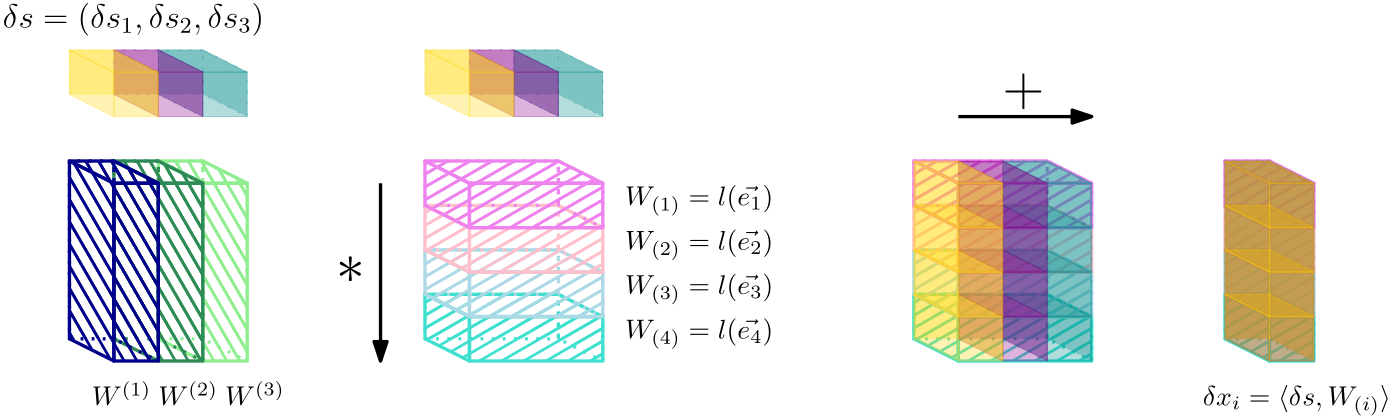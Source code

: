 <?xml version="1.0"?>
<!DOCTYPE ipe SYSTEM "ipe.dtd">
<ipe version="70206" creator="Ipe 7.2.7">
<info created="D:20180419092903" modified="D:20180419092903"/>
<ipestyle name="basic">
<symbol name="arrow/arc(spx)">
<path stroke="sym-stroke" fill="sym-stroke" pen="sym-pen">
0 0 m
-1 0.333 l
-1 -0.333 l
h
</path>
</symbol>
<symbol name="arrow/farc(spx)">
<path stroke="sym-stroke" fill="white" pen="sym-pen">
0 0 m
-1 0.333 l
-1 -0.333 l
h
</path>
</symbol>
<symbol name="arrow/ptarc(spx)">
<path stroke="sym-stroke" fill="sym-stroke" pen="sym-pen">
0 0 m
-1 0.333 l
-0.8 0 l
-1 -0.333 l
h
</path>
</symbol>
<symbol name="arrow/fptarc(spx)">
<path stroke="sym-stroke" fill="white" pen="sym-pen">
0 0 m
-1 0.333 l
-0.8 0 l
-1 -0.333 l
h
</path>
</symbol>
<symbol name="mark/circle(sx)" transformations="translations">
<path fill="sym-stroke">
0.6 0 0 0.6 0 0 e
0.4 0 0 0.4 0 0 e
</path>
</symbol>
<symbol name="mark/disk(sx)" transformations="translations">
<path fill="sym-stroke">
0.6 0 0 0.6 0 0 e
</path>
</symbol>
<symbol name="mark/fdisk(sfx)" transformations="translations">
<group>
<path fill="sym-fill">
0.5 0 0 0.5 0 0 e
</path>
<path fill="sym-stroke" fillrule="eofill">
0.6 0 0 0.6 0 0 e
0.4 0 0 0.4 0 0 e
</path>
</group>
</symbol>
<symbol name="mark/box(sx)" transformations="translations">
<path fill="sym-stroke" fillrule="eofill">
-0.6 -0.6 m
0.6 -0.6 l
0.6 0.6 l
-0.6 0.6 l
h
-0.4 -0.4 m
0.4 -0.4 l
0.4 0.4 l
-0.4 0.4 l
h
</path>
</symbol>
<symbol name="mark/square(sx)" transformations="translations">
<path fill="sym-stroke">
-0.6 -0.6 m
0.6 -0.6 l
0.6 0.6 l
-0.6 0.6 l
h
</path>
</symbol>
<symbol name="mark/fsquare(sfx)" transformations="translations">
<group>
<path fill="sym-fill">
-0.5 -0.5 m
0.5 -0.5 l
0.5 0.5 l
-0.5 0.5 l
h
</path>
<path fill="sym-stroke" fillrule="eofill">
-0.6 -0.6 m
0.6 -0.6 l
0.6 0.6 l
-0.6 0.6 l
h
-0.4 -0.4 m
0.4 -0.4 l
0.4 0.4 l
-0.4 0.4 l
h
</path>
</group>
</symbol>
<symbol name="mark/cross(sx)" transformations="translations">
<group>
<path fill="sym-stroke">
-0.43 -0.57 m
0.57 0.43 l
0.43 0.57 l
-0.57 -0.43 l
h
</path>
<path fill="sym-stroke">
-0.43 0.57 m
0.57 -0.43 l
0.43 -0.57 l
-0.57 0.43 l
h
</path>
</group>
</symbol>
<symbol name="arrow/fnormal(spx)">
<path stroke="sym-stroke" fill="white" pen="sym-pen">
0 0 m
-1 0.333 l
-1 -0.333 l
h
</path>
</symbol>
<symbol name="arrow/pointed(spx)">
<path stroke="sym-stroke" fill="sym-stroke" pen="sym-pen">
0 0 m
-1 0.333 l
-0.8 0 l
-1 -0.333 l
h
</path>
</symbol>
<symbol name="arrow/fpointed(spx)">
<path stroke="sym-stroke" fill="white" pen="sym-pen">
0 0 m
-1 0.333 l
-0.8 0 l
-1 -0.333 l
h
</path>
</symbol>
<symbol name="arrow/linear(spx)">
<path stroke="sym-stroke" pen="sym-pen">
-1 0.333 m
0 0 l
-1 -0.333 l
</path>
</symbol>
<symbol name="arrow/fdouble(spx)">
<path stroke="sym-stroke" fill="white" pen="sym-pen">
0 0 m
-1 0.333 l
-1 -0.333 l
h
-1 0 m
-2 0.333 l
-2 -0.333 l
h
</path>
</symbol>
<symbol name="arrow/double(spx)">
<path stroke="sym-stroke" fill="sym-stroke" pen="sym-pen">
0 0 m
-1 0.333 l
-1 -0.333 l
h
-1 0 m
-2 0.333 l
-2 -0.333 l
h
</path>
</symbol>
<pen name="heavier" value="0.8"/>
<pen name="fat" value="1.2"/>
<pen name="ultrafat" value="2"/>
<symbolsize name="large" value="5"/>
<symbolsize name="small" value="2"/>
<symbolsize name="tiny" value="1.1"/>
<arrowsize name="large" value="10"/>
<arrowsize name="small" value="5"/>
<arrowsize name="tiny" value="3"/>
<color name="red" value="1 0 0"/>
<color name="green" value="0 1 0"/>
<color name="blue" value="0 0 1"/>
<color name="yellow" value="1 1 0"/>
<color name="orange" value="1 0.647 0"/>
<color name="gold" value="1 0.843 0"/>
<color name="purple" value="0.627 0.125 0.941"/>
<color name="gray" value="0.745"/>
<color name="brown" value="0.647 0.165 0.165"/>
<color name="navy" value="0 0 0.502"/>
<color name="pink" value="1 0.753 0.796"/>
<color name="seagreen" value="0.18 0.545 0.341"/>
<color name="turquoise" value="0.251 0.878 0.816"/>
<color name="violet" value="0.933 0.51 0.933"/>
<color name="darkblue" value="0 0 0.545"/>
<color name="darkcyan" value="0 0.545 0.545"/>
<color name="darkgray" value="0.663"/>
<color name="darkgreen" value="0 0.392 0"/>
<color name="darkmagenta" value="0.545 0 0.545"/>
<color name="darkorange" value="1 0.549 0"/>
<color name="darkred" value="0.545 0 0"/>
<color name="lightblue" value="0.678 0.847 0.902"/>
<color name="lightcyan" value="0.878 1 1"/>
<color name="lightgray" value="0.827"/>
<color name="lightgreen" value="0.565 0.933 0.565"/>
<color name="lightyellow" value="1 1 0.878"/>
<dashstyle name="dashed" value="[4] 0"/>
<dashstyle name="dotted" value="[1 3] 0"/>
<dashstyle name="dash dotted" value="[4 2 1 2] 0"/>
<dashstyle name="dash dot dotted" value="[4 2 1 2 1 2] 0"/>
<textsize name="large" value="\large"/>
<textsize name="Large" value="\Large"/>
<textsize name="LARGE" value="\LARGE"/>
<textsize name="huge" value="\huge"/>
<textsize name="Huge" value="\Huge"/>
<textsize name="small" value="\small"/>
<textsize name="footnote" value="\footnotesize"/>
<textsize name="tiny" value="\tiny"/>
<textstyle name="center" begin="\begin{center}" end="\end{center}"/>
<textstyle name="itemize" begin="\begin{itemize}" end="\end{itemize}"/>
<textstyle name="item" begin="\begin{itemize}\item{}" end="\end{itemize}"/>
<gridsize name="4 pts" value="4"/>
<gridsize name="8 pts (~3 mm)" value="8"/>
<gridsize name="16 pts (~6 mm)" value="16"/>
<gridsize name="32 pts (~12 mm)" value="32"/>
<gridsize name="10 pts (~3.5 mm)" value="10"/>
<gridsize name="20 pts (~7 mm)" value="20"/>
<gridsize name="14 pts (~5 mm)" value="14"/>
<gridsize name="28 pts (~10 mm)" value="28"/>
<gridsize name="56 pts (~20 mm)" value="56"/>
<anglesize name="90 deg" value="90"/>
<anglesize name="60 deg" value="60"/>
<anglesize name="45 deg" value="45"/>
<anglesize name="30 deg" value="30"/>
<anglesize name="22.5 deg" value="22.5"/>
<opacity name="10%" value="0.1"/>
<opacity name="30%" value="0.3"/>
<opacity name="50%" value="0.5"/>
<opacity name="75%" value="0.75"/>
<tiling name="falling" angle="-60" step="4" width="1"/>
<tiling name="rising" angle="30" step="4" width="1"/>
</ipestyle>
<page>
<layer name="alpha"/>
<view layers="alpha" active="alpha"/>
<path layer="alpha" matrix="1 0 0 1 -48 -96" stroke="lightgreen" fill="lightgreen" pen="fat" tiling="falling">
176 800 m
160 800 l
144 808 l
160 808 l
h
</path>
<path matrix="1 0 0 1 -64 -88" stroke="lightgreen" fill="lightgreen" dash="dotted" pen="fat" tiling="falling">
160 800 m
160 736 l
176 736 l
176 800 l
h
</path>
<path matrix="1 0 0 1 -48 -96" stroke="lightgreen" fill="lightgreen" pen="fat" tiling="falling">
160 800 m
160 736 l
176 736 l
176 800 l
h
</path>
<path matrix="1 0 0 1 -32 -96" stroke="lightgreen" fill="lightgreen" dash="dotted" pen="fat" tiling="falling">
160 800 m
144 808 l
144 744 l
160 736 l
h
</path>
<path matrix="1 0 0 1 -48 -96" stroke="lightgreen" fill="lightgreen" pen="fat" tiling="falling">
160 800 m
144 808 l
144 744 l
160 736 l
h
</path>
<path matrix="1 0 0 1 -64 -96" stroke="seagreen" fill="seagreen" pen="fat" tiling="falling">
176 800 m
160 800 l
144 808 l
160 808 l
h
</path>
<path matrix="1 0 0 1 -80 -88" stroke="seagreen" fill="seagreen" dash="dotted" pen="fat" tiling="falling">
160 800 m
160 736 l
176 736 l
176 800 l
h
</path>
<path matrix="1 0 0 1 -64 -96" stroke="seagreen" fill="seagreen" pen="fat" tiling="falling">
160 800 m
160 736 l
176 736 l
176 800 l
h
</path>
<path matrix="1 0 0 1 -48 -96" stroke="seagreen" fill="seagreen" dash="dotted" pen="fat" tiling="falling">
160 800 m
144 808 l
144 744 l
160 736 l
h
</path>
<path matrix="1 0 0 1 -64 -96" stroke="seagreen" fill="seagreen" pen="fat" tiling="falling">
160 800 m
144 808 l
144 744 l
160 736 l
h
</path>
<path matrix="1 0 0 1 -80 -96" stroke="darkblue" fill="darkblue" pen="fat" tiling="falling">
176 800 m
160 800 l
144 808 l
160 808 l
h
</path>
<path matrix="1 0 0 1 -96 -88" stroke="darkblue" fill="darkblue" dash="dotted" pen="fat" tiling="falling">
160 800 m
160 736 l
176 736 l
176 800 l
h
</path>
<path matrix="1 0 0 1 -80 -96" stroke="darkblue" fill="darkblue" pen="fat" tiling="falling">
160 800 m
160 736 l
176 736 l
176 800 l
h
</path>
<path matrix="1 0 0 1 -64 -96" stroke="darkblue" fill="darkblue" dash="dotted" pen="fat" tiling="falling">
160 800 m
144 808 l
144 744 l
160 736 l
h
</path>
<path matrix="1 0 0 1 -80 -96" stroke="darkblue" fill="darkblue" pen="fat" tiling="falling">
160 800 m
144 808 l
144 744 l
160 736 l
h
</path>
<path matrix="1 0 0 1 -80 -144" stroke="turquoise" fill="turquoise" pen="fat" tiling="rising">
272 808 m
288 800 l
336 800 l
320 808 l
h
</path>
<path matrix="1 0 0 1 -96 -136" stroke="turquoise" fill="turquoise" dash="dotted" pen="fat" tiling="rising">
288 800 m
288 784 l
336 784 l
336 800 l
h
</path>
<path matrix="1 0 0 1 -32 -144" stroke="turquoise" fill="turquoise" dash="dotted" pen="fat" tiling="rising">
288 800 m
272 808 l
272 792 l
288 784 l
h
</path>
<path matrix="1 0 0 1 -80 -144" stroke="turquoise" fill="turquoise" pen="fat" tiling="rising">
288 800 m
272 808 l
272 792 l
288 784 l
h
</path>
<path matrix="1 0 0 1 -80 -144" stroke="turquoise" fill="turquoise" pen="fat" tiling="rising">
288 800 m
288 784 l
336 784 l
336 800 l
h
</path>
<path matrix="1 0 0 1 -80 -128" stroke="lightblue" fill="lightblue" pen="fat" tiling="rising">
272 808 m
288 800 l
336 800 l
320 808 l
h
</path>
<path matrix="1 0 0 1 -96 -120" stroke="lightblue" fill="lightblue" dash="dotted" pen="fat" tiling="rising">
288 800 m
288 784 l
336 784 l
336 800 l
h
</path>
<path matrix="1 0 0 1 -32 -128" stroke="lightblue" fill="lightblue" dash="dotted" pen="fat" tiling="rising">
288 800 m
272 808 l
272 792 l
288 784 l
h
</path>
<path matrix="1 0 0 1 -80 -128" stroke="lightblue" fill="lightblue" pen="fat" tiling="rising">
288 800 m
272 808 l
272 792 l
288 784 l
h
</path>
<path matrix="1 0 0 1 -80 -128" stroke="lightblue" fill="lightblue" pen="fat" tiling="rising">
288 800 m
288 784 l
336 784 l
336 800 l
h
</path>
<path matrix="1 0 0 1 -80 -112" stroke="pink" fill="pink" pen="fat" tiling="rising">
272 808 m
288 800 l
336 800 l
320 808 l
h
</path>
<path matrix="1 0 0 1 -96 -104" stroke="pink" fill="pink" dash="dotted" pen="fat" tiling="rising">
288 800 m
288 784 l
336 784 l
336 800 l
h
</path>
<path matrix="1 0 0 1 -32 -112" stroke="pink" fill="pink" dash="dotted" pen="fat" tiling="rising">
288 800 m
272 808 l
272 792 l
288 784 l
h
</path>
<path matrix="1 0 0 1 -80 -112" stroke="pink" fill="pink" pen="fat" tiling="rising">
288 800 m
272 808 l
272 792 l
288 784 l
h
</path>
<path matrix="1 0 0 1 -80 -112" stroke="pink" fill="pink" pen="fat" tiling="rising">
288 800 m
288 784 l
336 784 l
336 800 l
h
</path>
<path matrix="1 0 0 1 -80 -96" stroke="violet" fill="violet" pen="fat" tiling="rising">
272 808 m
288 800 l
336 800 l
320 808 l
h
</path>
<path matrix="1 0 0 1 -96 -88" stroke="violet" fill="violet" dash="dotted" pen="fat" tiling="rising">
288 800 m
288 784 l
336 784 l
336 800 l
h
</path>
<path matrix="1 0 0 1 -32 -96" stroke="violet" fill="violet" dash="dotted" pen="fat" tiling="rising">
288 800 m
272 808 l
272 792 l
288 784 l
h
</path>
<path matrix="1 0 0 1 -80 -96" stroke="violet" fill="violet" pen="fat" tiling="rising">
288 800 m
272 808 l
272 792 l
288 784 l
h
</path>
<path matrix="1 0 0 1 -80 -96" stroke="violet" fill="violet" pen="fat" tiling="rising">
288 800 m
288 784 l
336 784 l
336 800 l
h
</path>
<path matrix="1 0 0 1 -272 80" stroke="darkcyan" fill="darkcyan" dash="dotted" opacity="30%">
368 672 m
368 656 l
384 656 l
384 672 l
h
</path>
<path matrix="1 0 0 1 -240 72" stroke="darkcyan" fill="darkcyan" dash="dotted" opacity="30%">
368 672 m
352 680 l
352 664 l
368 656 l
h
</path>
<path matrix="1 0 0 1 -256 72" stroke="darkcyan" fill="darkcyan" opacity="30%">
368 672 m
352 680 l
352 664 l
368 656 l
h
</path>
<path matrix="1 0 0 1 -256 72" stroke="darkcyan" fill="darkcyan" opacity="30%">
368 672 m
368 656 l
384 656 l
384 672 l
h
</path>
<path matrix="1 0 0 1 -256 72" stroke="darkcyan" fill="darkcyan" opacity="30%">
368 672 m
384 672 l
368 680 l
352 680 l
h
</path>
<path matrix="1 0 0 1 -288 80" stroke="darkmagenta" fill="darkmagenta" dash="dotted" opacity="30%">
368 672 m
368 656 l
384 656 l
384 672 l
h
</path>
<path matrix="1 0 0 1 -256 72" stroke="darkmagenta" fill="darkmagenta" dash="dotted" opacity="30%">
368 672 m
352 680 l
352 664 l
368 656 l
h
</path>
<path matrix="1 0 0 1 -272 72" stroke="darkmagenta" fill="darkmagenta" opacity="30%">
368 672 m
352 680 l
352 664 l
368 656 l
h
</path>
<path matrix="1 0 0 1 -272 72" stroke="darkmagenta" fill="darkmagenta" opacity="30%">
368 672 m
368 656 l
384 656 l
384 672 l
h
</path>
<path matrix="1 0 0 1 -272 72" stroke="darkmagenta" fill="darkmagenta" opacity="30%">
368 672 m
384 672 l
368 680 l
352 680 l
h
</path>
<path matrix="1 0 0 1 -304 80" stroke="gold" fill="gold" dash="dotted" opacity="30%">
368 672 m
368 656 l
384 656 l
384 672 l
h
</path>
<path matrix="1 0 0 1 -272 72" stroke="gold" fill="gold" dash="dotted" opacity="30%">
368 672 m
352 680 l
352 664 l
368 656 l
h
</path>
<path matrix="1 0 0 1 -288 72" stroke="gold" fill="gold" opacity="30%">
368 672 m
352 680 l
352 664 l
368 656 l
h
</path>
<path matrix="1 0 0 1 -288 72" stroke="gold" fill="gold" opacity="30%">
368 672 m
368 656 l
384 656 l
384 672 l
h
</path>
<path matrix="1 0 0 1 -288 72" stroke="gold" fill="gold" opacity="30%">
368 672 m
384 672 l
368 680 l
352 680 l
h
</path>
<path matrix="1 0 0 1 -144 80" stroke="darkcyan" fill="darkcyan" dash="dotted" opacity="30%">
368 672 m
368 656 l
384 656 l
384 672 l
h
</path>
<path matrix="1 0 0 1 -112 72" stroke="darkcyan" fill="darkcyan" dash="dotted" opacity="30%">
368 672 m
352 680 l
352 664 l
368 656 l
h
</path>
<path matrix="1 0 0 1 -128 72" stroke="darkcyan" fill="darkcyan" opacity="30%">
368 672 m
352 680 l
352 664 l
368 656 l
h
</path>
<path matrix="1 0 0 1 -128 72" stroke="darkcyan" fill="darkcyan" opacity="30%">
368 672 m
368 656 l
384 656 l
384 672 l
h
</path>
<path matrix="1 0 0 1 -128 72" stroke="darkcyan" fill="darkcyan" opacity="30%">
368 672 m
384 672 l
368 680 l
352 680 l
h
</path>
<path matrix="1 0 0 1 -160 80" stroke="darkmagenta" fill="darkmagenta" dash="dotted" opacity="30%">
368 672 m
368 656 l
384 656 l
384 672 l
h
</path>
<path matrix="1 0 0 1 -128 72" stroke="darkmagenta" fill="darkmagenta" dash="dotted" opacity="30%">
368 672 m
352 680 l
352 664 l
368 656 l
h
</path>
<path matrix="1 0 0 1 -144 72" stroke="darkmagenta" fill="darkmagenta" opacity="30%">
368 672 m
352 680 l
352 664 l
368 656 l
h
</path>
<path matrix="1 0 0 1 -144 72" stroke="darkmagenta" fill="darkmagenta" opacity="30%">
368 672 m
368 656 l
384 656 l
384 672 l
h
</path>
<path matrix="1 0 0 1 -144 72" stroke="darkmagenta" fill="darkmagenta" opacity="30%">
368 672 m
384 672 l
368 680 l
352 680 l
h
</path>
<path matrix="1 0 0 1 -176 80" stroke="gold" fill="gold" dash="dotted" opacity="30%">
368 672 m
368 656 l
384 656 l
384 672 l
h
</path>
<path matrix="1 0 0 1 -144 72" stroke="gold" fill="gold" dash="dotted" opacity="30%">
368 672 m
352 680 l
352 664 l
368 656 l
h
</path>
<path matrix="1 0 0 1 -160 72" stroke="gold" fill="gold" opacity="30%">
368 672 m
352 680 l
352 664 l
368 656 l
h
</path>
<path matrix="1 0 0 1 -160 72" stroke="gold" fill="gold" opacity="30%">
368 672 m
368 656 l
384 656 l
384 672 l
h
</path>
<path matrix="1 0 0 1 -160 72" stroke="gold" fill="gold" opacity="30%">
368 672 m
384 672 l
368 680 l
352 680 l
h
</path>
<path matrix="1 0 0 1 96 -144" stroke="turquoise" fill="turquoise" pen="fat" tiling="rising">
272 808 m
288 800 l
336 800 l
320 808 l
h
</path>
<path matrix="1 0 0 1 80 -136" stroke="turquoise" fill="turquoise" dash="dotted" pen="fat" tiling="rising">
288 800 m
288 784 l
336 784 l
336 800 l
h
</path>
<path matrix="1 0 0 1 144 -144" stroke="turquoise" fill="turquoise" dash="dotted" pen="fat" tiling="rising">
288 800 m
272 808 l
272 792 l
288 784 l
h
</path>
<path matrix="1 0 0 1 96 -144" stroke="turquoise" fill="turquoise" pen="fat" tiling="rising">
288 800 m
272 808 l
272 792 l
288 784 l
h
</path>
<path matrix="1 0 0 1 96 -144" stroke="turquoise" fill="turquoise" pen="fat" tiling="rising">
288 800 m
288 784 l
336 784 l
336 800 l
h
</path>
<path matrix="1 0 0 1 96 -128" stroke="lightblue" fill="lightblue" pen="fat" tiling="rising">
272 808 m
288 800 l
336 800 l
320 808 l
h
</path>
<path matrix="1 0 0 1 80 -120" stroke="lightblue" fill="lightblue" dash="dotted" pen="fat" tiling="rising">
288 800 m
288 784 l
336 784 l
336 800 l
h
</path>
<path matrix="1 0 0 1 144 -128" stroke="lightblue" fill="lightblue" dash="dotted" pen="fat" tiling="rising">
288 800 m
272 808 l
272 792 l
288 784 l
h
</path>
<path matrix="1 0 0 1 96 -128" stroke="lightblue" fill="lightblue" pen="fat" tiling="rising">
288 800 m
272 808 l
272 792 l
288 784 l
h
</path>
<path matrix="1 0 0 1 96 -128" stroke="lightblue" fill="lightblue" pen="fat" tiling="rising">
288 800 m
288 784 l
336 784 l
336 800 l
h
</path>
<path matrix="1 0 0 1 96 -112" stroke="pink" fill="pink" pen="fat" tiling="rising">
272 808 m
288 800 l
336 800 l
320 808 l
h
</path>
<path matrix="1 0 0 1 80 -104" stroke="pink" fill="pink" dash="dotted" pen="fat" tiling="rising">
288 800 m
288 784 l
336 784 l
336 800 l
h
</path>
<path matrix="1 0 0 1 144 -112" stroke="pink" fill="pink" dash="dotted" pen="fat" tiling="rising">
288 800 m
272 808 l
272 792 l
288 784 l
h
</path>
<path matrix="1 0 0 1 96 -112" stroke="pink" fill="pink" pen="fat" tiling="rising">
288 800 m
272 808 l
272 792 l
288 784 l
h
</path>
<path matrix="1 0 0 1 96 -112" stroke="pink" fill="pink" pen="fat" tiling="rising">
288 800 m
288 784 l
336 784 l
336 800 l
h
</path>
<path matrix="1 0 0 1 96 -96" stroke="violet" fill="violet" pen="fat" tiling="rising">
272 808 m
288 800 l
336 800 l
320 808 l
h
</path>
<path matrix="1 0 0 1 80 -88" stroke="violet" fill="violet" dash="dotted" pen="fat" tiling="rising">
288 800 m
288 784 l
336 784 l
336 800 l
h
</path>
<path matrix="1 0 0 1 144 -96" stroke="violet" fill="violet" dash="dotted" pen="fat" tiling="rising">
288 800 m
272 808 l
272 792 l
288 784 l
h
</path>
<path matrix="1 0 0 1 96 -96" stroke="violet" fill="violet" pen="fat" tiling="rising">
288 800 m
272 808 l
272 792 l
288 784 l
h
</path>
<path matrix="1 0 0 1 96 -96" stroke="violet" fill="violet" pen="fat" tiling="rising">
288 800 m
288 784 l
336 784 l
336 800 l
h
</path>
<path matrix="1 0 0 1 32 -8" stroke="darkcyan" fill="darkcyan" dash="dotted" opacity="30%">
368 672 m
368 656 l
384 656 l
384 672 l
h
</path>
<path matrix="1 0 0 1 64 -16" stroke="darkcyan" fill="darkcyan" dash="dotted" opacity="30%">
368 672 m
352 680 l
352 664 l
368 656 l
h
</path>
<path matrix="1 0 0 1 48 -16" stroke="darkcyan" fill="darkcyan" opacity="30%">
368 672 m
352 680 l
352 664 l
368 656 l
h
</path>
<path matrix="1 0 0 1 48 -16" stroke="darkcyan" fill="darkcyan" opacity="30%">
368 672 m
368 656 l
384 656 l
384 672 l
h
</path>
<path matrix="1 0 0 1 48 -16" stroke="darkcyan" fill="darkcyan" opacity="30%">
368 672 m
384 672 l
368 680 l
352 680 l
h
</path>
<path matrix="1 0 0 1 16 -8" stroke="darkmagenta" fill="darkmagenta" dash="dotted" opacity="30%">
368 672 m
368 656 l
384 656 l
384 672 l
h
</path>
<path matrix="1 0 0 1 48 -16" stroke="darkmagenta" fill="darkmagenta" dash="dotted" opacity="30%">
368 672 m
352 680 l
352 664 l
368 656 l
h
</path>
<path matrix="1 0 0 1 32 -16" stroke="darkmagenta" fill="darkmagenta" opacity="30%">
368 672 m
352 680 l
352 664 l
368 656 l
h
</path>
<path matrix="1 0 0 1 32 -16" stroke="darkmagenta" fill="darkmagenta" opacity="30%">
368 672 m
368 656 l
384 656 l
384 672 l
h
</path>
<path matrix="1 0 0 1 32 -16" stroke="darkmagenta" fill="darkmagenta" opacity="30%">
368 672 m
384 672 l
368 680 l
352 680 l
h
</path>
<path matrix="1 0 0 1 0 -8" stroke="gold" fill="gold" dash="dotted" opacity="30%">
368 672 m
368 656 l
384 656 l
384 672 l
h
</path>
<path matrix="1 0 0 1 32 -16" stroke="gold" fill="gold" dash="dotted" opacity="30%">
368 672 m
352 680 l
352 664 l
368 656 l
h
</path>
<path matrix="1 0 0 1 16 -16" stroke="gold" fill="gold" opacity="30%">
368 672 m
352 680 l
352 664 l
368 656 l
h
</path>
<path matrix="1 0 0 1 16 -16" stroke="gold" fill="gold" opacity="30%">
368 672 m
368 656 l
384 656 l
384 672 l
h
</path>
<path matrix="1 0 0 1 16 -16" stroke="gold" fill="gold" opacity="30%">
368 672 m
384 672 l
368 680 l
352 680 l
h
</path>
<path matrix="1 0 0 1 32 8" stroke="darkcyan" fill="darkcyan" dash="dotted" opacity="30%">
368 672 m
368 656 l
384 656 l
384 672 l
h
</path>
<path matrix="1 0 0 1 64 0" stroke="darkcyan" fill="darkcyan" dash="dotted" opacity="30%">
368 672 m
352 680 l
352 664 l
368 656 l
h
</path>
<path matrix="1 0 0 1 48 0" stroke="darkcyan" fill="darkcyan" opacity="30%">
368 672 m
352 680 l
352 664 l
368 656 l
h
</path>
<path matrix="1 0 0 1 48 0" stroke="darkcyan" fill="darkcyan" opacity="30%">
368 672 m
368 656 l
384 656 l
384 672 l
h
</path>
<path matrix="1 0 0 1 48 0" stroke="darkcyan" fill="darkcyan" opacity="30%">
368 672 m
384 672 l
368 680 l
352 680 l
h
</path>
<path matrix="1 0 0 1 16 8" stroke="darkmagenta" fill="darkmagenta" dash="dotted" opacity="30%">
368 672 m
368 656 l
384 656 l
384 672 l
h
</path>
<path matrix="1 0 0 1 48 0" stroke="darkmagenta" fill="darkmagenta" dash="dotted" opacity="30%">
368 672 m
352 680 l
352 664 l
368 656 l
h
</path>
<path matrix="1 0 0 1 32 0" stroke="darkmagenta" fill="darkmagenta" opacity="30%">
368 672 m
352 680 l
352 664 l
368 656 l
h
</path>
<path matrix="1 0 0 1 32 0" stroke="darkmagenta" fill="darkmagenta" opacity="30%">
368 672 m
368 656 l
384 656 l
384 672 l
h
</path>
<path matrix="1 0 0 1 32 0" stroke="darkmagenta" fill="darkmagenta" opacity="30%">
368 672 m
384 672 l
368 680 l
352 680 l
h
</path>
<path matrix="1 0 0 1 0 8" stroke="gold" fill="gold" dash="dotted" opacity="30%">
368 672 m
368 656 l
384 656 l
384 672 l
h
</path>
<path matrix="1 0 0 1 32 0" stroke="gold" fill="gold" dash="dotted" opacity="30%">
368 672 m
352 680 l
352 664 l
368 656 l
h
</path>
<path matrix="1 0 0 1 16 0" stroke="gold" fill="gold" opacity="30%">
368 672 m
352 680 l
352 664 l
368 656 l
h
</path>
<path matrix="1 0 0 1 16 0" stroke="gold" fill="gold" opacity="30%">
368 672 m
368 656 l
384 656 l
384 672 l
h
</path>
<path matrix="1 0 0 1 16 0" stroke="gold" fill="gold" opacity="30%">
368 672 m
384 672 l
368 680 l
352 680 l
h
</path>
<path matrix="1 0 0 1 32 24" stroke="darkcyan" fill="darkcyan" dash="dotted" opacity="30%">
368 672 m
368 656 l
384 656 l
384 672 l
h
</path>
<path matrix="1 0 0 1 64 16" stroke="darkcyan" fill="darkcyan" dash="dotted" opacity="30%">
368 672 m
352 680 l
352 664 l
368 656 l
h
</path>
<path matrix="1 0 0 1 48 16" stroke="darkcyan" fill="darkcyan" opacity="30%">
368 672 m
352 680 l
352 664 l
368 656 l
h
</path>
<path matrix="1 0 0 1 48 16" stroke="darkcyan" fill="darkcyan" opacity="30%">
368 672 m
368 656 l
384 656 l
384 672 l
h
</path>
<path matrix="1 0 0 1 48 16" stroke="darkcyan" fill="darkcyan" opacity="30%">
368 672 m
384 672 l
368 680 l
352 680 l
h
</path>
<path matrix="1 0 0 1 16 24" stroke="darkmagenta" fill="darkmagenta" dash="dotted" opacity="30%">
368 672 m
368 656 l
384 656 l
384 672 l
h
</path>
<path matrix="1 0 0 1 48 16" stroke="darkmagenta" fill="darkmagenta" dash="dotted" opacity="30%">
368 672 m
352 680 l
352 664 l
368 656 l
h
</path>
<path matrix="1 0 0 1 32 16" stroke="darkmagenta" fill="darkmagenta" opacity="30%">
368 672 m
352 680 l
352 664 l
368 656 l
h
</path>
<path matrix="1 0 0 1 32 16" stroke="darkmagenta" fill="darkmagenta" opacity="30%">
368 672 m
368 656 l
384 656 l
384 672 l
h
</path>
<path matrix="1 0 0 1 32 16" stroke="darkmagenta" fill="darkmagenta" opacity="30%">
368 672 m
384 672 l
368 680 l
352 680 l
h
</path>
<path matrix="1 0 0 1 0 24" stroke="gold" fill="gold" dash="dotted" opacity="30%">
368 672 m
368 656 l
384 656 l
384 672 l
h
</path>
<path matrix="1 0 0 1 32 16" stroke="gold" fill="gold" dash="dotted" opacity="30%">
368 672 m
352 680 l
352 664 l
368 656 l
h
</path>
<path matrix="1 0 0 1 16 16" stroke="gold" fill="gold" opacity="30%">
368 672 m
352 680 l
352 664 l
368 656 l
h
</path>
<path matrix="1 0 0 1 16 16" stroke="gold" fill="gold" opacity="30%">
368 672 m
368 656 l
384 656 l
384 672 l
h
</path>
<path matrix="1 0 0 1 16 16" stroke="gold" fill="gold" opacity="30%">
368 672 m
384 672 l
368 680 l
352 680 l
h
</path>
<path matrix="1 0 0 1 32 40" stroke="darkcyan" fill="darkcyan" dash="dotted" opacity="30%">
368 672 m
368 656 l
384 656 l
384 672 l
h
</path>
<path matrix="1 0 0 1 64 32" stroke="darkcyan" fill="darkcyan" dash="dotted" opacity="30%">
368 672 m
352 680 l
352 664 l
368 656 l
h
</path>
<path matrix="1 0 0 1 48 32" stroke="darkcyan" fill="darkcyan" opacity="30%">
368 672 m
352 680 l
352 664 l
368 656 l
h
</path>
<path matrix="1 0 0 1 48 32" stroke="darkcyan" fill="darkcyan" opacity="30%">
368 672 m
368 656 l
384 656 l
384 672 l
h
</path>
<path matrix="1 0 0 1 48 32" stroke="darkcyan" fill="darkcyan" opacity="30%">
368 672 m
384 672 l
368 680 l
352 680 l
h
</path>
<path matrix="1 0 0 1 16 40" stroke="darkmagenta" fill="darkmagenta" dash="dotted" opacity="30%">
368 672 m
368 656 l
384 656 l
384 672 l
h
</path>
<path matrix="1 0 0 1 48 32" stroke="darkmagenta" fill="darkmagenta" dash="dotted" opacity="30%">
368 672 m
352 680 l
352 664 l
368 656 l
h
</path>
<path matrix="1 0 0 1 32 32" stroke="darkmagenta" fill="darkmagenta" opacity="30%">
368 672 m
352 680 l
352 664 l
368 656 l
h
</path>
<path matrix="1 0 0 1 32 32" stroke="darkmagenta" fill="darkmagenta" opacity="30%">
368 672 m
368 656 l
384 656 l
384 672 l
h
</path>
<path matrix="1 0 0 1 32 32" stroke="darkmagenta" fill="darkmagenta" opacity="30%">
368 672 m
384 672 l
368 680 l
352 680 l
h
</path>
<path matrix="1 0 0 1 0 40" stroke="gold" fill="gold" dash="dotted" opacity="30%">
368 672 m
368 656 l
384 656 l
384 672 l
h
</path>
<path matrix="1 0 0 1 32 32" stroke="gold" fill="gold" dash="dotted" opacity="30%">
368 672 m
352 680 l
352 664 l
368 656 l
h
</path>
<path matrix="1 0 0 1 16 32" stroke="gold" fill="gold" opacity="30%">
368 672 m
352 680 l
352 664 l
368 656 l
h
</path>
<path matrix="1 0 0 1 16 32" stroke="gold" fill="gold" opacity="30%">
368 672 m
368 656 l
384 656 l
384 672 l
h
</path>
<path matrix="1 0 0 1 16 32" stroke="gold" fill="gold" opacity="30%">
368 672 m
384 672 l
368 680 l
352 680 l
h
</path>
<path matrix="1 0 0 1 -16 -40" stroke="turquoise" fill="turquoise" dash="dotted" pen="fat" tiling="rising">
496 704 m
496 688 l
512 688 l
512 704 l
h
</path>
<path matrix="1 0 0 1 0 -48" stroke="turquoise" fill="turquoise" dash="dotted" pen="fat" tiling="rising">
496 712 m
512 704 l
512 688 l
496 696 l
h
</path>
<path matrix="1 0 0 1 -16 -48" stroke="turquoise" fill="turquoise" pen="fat" tiling="rising">
496 712 m
512 704 l
512 688 l
496 696 l
h
</path>
<path matrix="1 0 0 1 0 -48" stroke="turquoise" fill="turquoise" pen="fat" tiling="rising">
480 712 m
496 704 l
512 704 l
496 712 l
h
</path>
<path matrix="1 0 0 1 0 -48" stroke="turquoise" fill="turquoise" pen="fat" tiling="rising">
496 704 m
496 688 l
512 688 l
512 704 l
h
</path>
<path matrix="1 0 0 1 -16 -24" stroke="lightblue" fill="lightblue" dash="dotted" pen="fat" tiling="rising">
496 704 m
496 688 l
512 688 l
512 704 l
h
</path>
<path matrix="1 0 0 1 0 -32" stroke="lightblue" fill="lightblue" dash="dotted" pen="fat" tiling="rising">
496 712 m
512 704 l
512 688 l
496 696 l
h
</path>
<path matrix="1 0 0 1 -16 -32" stroke="lightblue" fill="lightblue" pen="fat" tiling="rising">
496 712 m
512 704 l
512 688 l
496 696 l
h
</path>
<path matrix="1 0 0 1 0 -32" stroke="lightblue" fill="lightblue" pen="fat" tiling="rising">
480 712 m
496 704 l
512 704 l
496 712 l
h
</path>
<path matrix="1 0 0 1 0 -32" stroke="lightblue" fill="lightblue" pen="fat" tiling="rising">
496 704 m
496 688 l
512 688 l
512 704 l
h
</path>
<path matrix="1 0 0 1 -16 -8" stroke="pink" fill="pink" dash="dotted" pen="fat" tiling="rising">
496 704 m
496 688 l
512 688 l
512 704 l
h
</path>
<path matrix="1 0 0 1 0 -16" stroke="pink" fill="pink" dash="dotted" pen="fat" tiling="rising">
496 712 m
512 704 l
512 688 l
496 696 l
h
</path>
<path matrix="1 0 0 1 -16 -16" stroke="pink" fill="pink" pen="fat" tiling="rising">
496 712 m
512 704 l
512 688 l
496 696 l
h
</path>
<path matrix="1 0 0 1 0 -16" stroke="pink" fill="pink" pen="fat" tiling="rising">
480 712 m
496 704 l
512 704 l
496 712 l
h
</path>
<path matrix="1 0 0 1 0 -16" stroke="pink" fill="pink" pen="fat" tiling="rising">
496 704 m
496 688 l
512 688 l
512 704 l
h
</path>
<path matrix="1 0 0 1 -16 8" stroke="violet" fill="violet" dash="dotted" pen="fat" tiling="rising">
496 704 m
496 688 l
512 688 l
512 704 l
h
</path>
<path stroke="violet" fill="violet" dash="dotted" pen="fat" tiling="rising">
496 712 m
512 704 l
512 688 l
496 696 l
h
</path>
<path matrix="1 0 0 1 -16 0" stroke="violet" fill="violet" pen="fat" tiling="rising">
496 712 m
512 704 l
512 688 l
496 696 l
h
</path>
<path stroke="violet" fill="violet" pen="fat" tiling="rising">
480 712 m
496 704 l
512 704 l
496 712 l
h
</path>
<path stroke="violet" fill="violet" pen="fat" tiling="rising">
496 704 m
496 688 l
512 688 l
512 704 l
h
</path>
<path matrix="1 0 0 1 -16 -40" stroke="darkcyan" fill="darkcyan" dash="dotted" opacity="30%">
496 704 m
496 688 l
512 688 l
512 704 l
h
</path>
<path matrix="1 0 0 1 0 -48" stroke="darkcyan" fill="darkcyan" dash="dotted" opacity="30%">
496 712 m
512 704 l
512 688 l
496 696 l
h
</path>
<path matrix="1 0 0 1 -16 -48" stroke="darkcyan" fill="darkcyan" opacity="30%">
496 712 m
512 704 l
512 688 l
496 696 l
h
</path>
<path matrix="1 0 0 1 0 -48" stroke="darkcyan" fill="darkcyan" opacity="30%">
480 712 m
496 704 l
512 704 l
496 712 l
h
</path>
<path matrix="1 0 0 1 0 -48" stroke="darkcyan" fill="darkcyan" opacity="30%">
496 704 m
496 688 l
512 688 l
512 704 l
h
</path>
<path matrix="1 0 0 1 -16 -24" stroke="darkcyan" fill="darkcyan" dash="dotted" opacity="30%">
496 704 m
496 688 l
512 688 l
512 704 l
h
</path>
<path matrix="1 0 0 1 0 -32" stroke="darkcyan" fill="darkcyan" dash="dotted" opacity="30%">
496 712 m
512 704 l
512 688 l
496 696 l
h
</path>
<path matrix="1 0 0 1 -16 -32" stroke="darkcyan" fill="darkcyan" opacity="30%">
496 712 m
512 704 l
512 688 l
496 696 l
h
</path>
<path matrix="1 0 0 1 0 -32" stroke="darkcyan" fill="darkcyan" opacity="30%">
480 712 m
496 704 l
512 704 l
496 712 l
h
</path>
<path matrix="1 0 0 1 0 -32" stroke="darkcyan" fill="darkcyan" opacity="30%">
496 704 m
496 688 l
512 688 l
512 704 l
h
</path>
<path matrix="1 0 0 1 -16 -8" stroke="darkcyan" fill="darkcyan" dash="dotted" opacity="30%">
496 704 m
496 688 l
512 688 l
512 704 l
h
</path>
<path matrix="1 0 0 1 0 -16" stroke="darkcyan" fill="darkcyan" dash="dotted" opacity="30%">
496 712 m
512 704 l
512 688 l
496 696 l
h
</path>
<path matrix="1 0 0 1 -16 -16" stroke="darkcyan" fill="darkcyan" opacity="30%">
496 712 m
512 704 l
512 688 l
496 696 l
h
</path>
<path matrix="1 0 0 1 0 -16" stroke="darkcyan" fill="darkcyan" opacity="30%">
480 712 m
496 704 l
512 704 l
496 712 l
h
</path>
<path matrix="1 0 0 1 0 -16" stroke="darkcyan" fill="darkcyan" opacity="30%">
496 704 m
496 688 l
512 688 l
512 704 l
h
</path>
<path matrix="1 0 0 1 -16 8" stroke="darkcyan" fill="darkcyan" dash="dotted" opacity="30%">
496 704 m
496 688 l
512 688 l
512 704 l
h
</path>
<path stroke="darkcyan" fill="darkcyan" dash="dotted" opacity="30%">
496 712 m
512 704 l
512 688 l
496 696 l
h
</path>
<path matrix="1 0 0 1 -16 0" stroke="darkcyan" fill="darkcyan" opacity="30%">
496 712 m
512 704 l
512 688 l
496 696 l
h
</path>
<path stroke="darkcyan" fill="darkcyan" opacity="30%">
480 712 m
496 704 l
512 704 l
496 712 l
h
</path>
<path stroke="darkcyan" fill="darkcyan" opacity="30%">
496 704 m
496 688 l
512 688 l
512 704 l
h
</path>
<path matrix="1 0 0 1 -16 -40" stroke="darkmagenta" fill="darkmagenta" dash="dotted" opacity="30%">
496 704 m
496 688 l
512 688 l
512 704 l
h
</path>
<path matrix="1 0 0 1 0 -48" stroke="darkmagenta" fill="darkmagenta" dash="dotted" opacity="30%">
496 712 m
512 704 l
512 688 l
496 696 l
h
</path>
<path matrix="1 0 0 1 -16 -48" stroke="darkmagenta" fill="darkmagenta" opacity="30%">
496 712 m
512 704 l
512 688 l
496 696 l
h
</path>
<path matrix="1 0 0 1 0 -48" stroke="darkmagenta" fill="darkmagenta" opacity="30%">
480 712 m
496 704 l
512 704 l
496 712 l
h
</path>
<path matrix="1 0 0 1 0 -48" stroke="darkmagenta" fill="darkmagenta" opacity="30%">
496 704 m
496 688 l
512 688 l
512 704 l
h
</path>
<path matrix="1 0 0 1 -16 -24" stroke="darkmagenta" fill="darkmagenta" dash="dotted" opacity="30%">
496 704 m
496 688 l
512 688 l
512 704 l
h
</path>
<path matrix="1 0 0 1 0 -32" stroke="darkmagenta" fill="darkmagenta" dash="dotted" opacity="30%">
496 712 m
512 704 l
512 688 l
496 696 l
h
</path>
<path matrix="1 0 0 1 -16 -32" stroke="darkmagenta" fill="darkmagenta" opacity="30%">
496 712 m
512 704 l
512 688 l
496 696 l
h
</path>
<path matrix="1 0 0 1 0 -32" stroke="darkmagenta" fill="darkmagenta" opacity="30%">
480 712 m
496 704 l
512 704 l
496 712 l
h
</path>
<path matrix="1 0 0 1 0 -32" stroke="darkmagenta" fill="darkmagenta" opacity="30%">
496 704 m
496 688 l
512 688 l
512 704 l
h
</path>
<path matrix="1 0 0 1 -16 -8" stroke="darkmagenta" fill="darkmagenta" dash="dotted" opacity="30%">
496 704 m
496 688 l
512 688 l
512 704 l
h
</path>
<path matrix="1 0 0 1 0 -16" stroke="darkmagenta" fill="darkmagenta" dash="dotted" opacity="30%">
496 712 m
512 704 l
512 688 l
496 696 l
h
</path>
<path matrix="1 0 0 1 -16 -16" stroke="darkmagenta" fill="darkmagenta" opacity="30%">
496 712 m
512 704 l
512 688 l
496 696 l
h
</path>
<path matrix="1 0 0 1 0 -16" stroke="darkmagenta" fill="darkmagenta" opacity="30%">
480 712 m
496 704 l
512 704 l
496 712 l
h
</path>
<path matrix="1 0 0 1 0 -16" stroke="darkmagenta" fill="darkmagenta" opacity="30%">
496 704 m
496 688 l
512 688 l
512 704 l
h
</path>
<path matrix="1 0 0 1 -16 8" stroke="darkmagenta" fill="darkmagenta" dash="dotted" opacity="30%">
496 704 m
496 688 l
512 688 l
512 704 l
h
</path>
<path stroke="darkmagenta" fill="darkmagenta" dash="dotted" opacity="30%">
496 712 m
512 704 l
512 688 l
496 696 l
h
</path>
<path matrix="1 0 0 1 -16 0" stroke="darkmagenta" fill="darkmagenta" opacity="30%">
496 712 m
512 704 l
512 688 l
496 696 l
h
</path>
<path stroke="darkmagenta" fill="darkmagenta" opacity="30%">
480 712 m
496 704 l
512 704 l
496 712 l
h
</path>
<path stroke="darkmagenta" fill="darkmagenta" opacity="30%">
496 704 m
496 688 l
512 688 l
512 704 l
h
</path>
<path matrix="1 0 0 1 -16 -40" stroke="gold" fill="gold" dash="dotted" opacity="30%">
496 704 m
496 688 l
512 688 l
512 704 l
h
</path>
<path matrix="1 0 0 1 0 -48" stroke="gold" fill="gold" dash="dotted" opacity="30%">
496 712 m
512 704 l
512 688 l
496 696 l
h
</path>
<path matrix="1 0 0 1 -16 -48" stroke="gold" fill="gold" opacity="30%">
496 712 m
512 704 l
512 688 l
496 696 l
h
</path>
<path matrix="1 0 0 1 0 -48" stroke="gold" fill="gold" opacity="30%">
480 712 m
496 704 l
512 704 l
496 712 l
h
</path>
<path matrix="1 0 0 1 0 -48" stroke="gold" fill="gold" opacity="30%">
496 704 m
496 688 l
512 688 l
512 704 l
h
</path>
<path matrix="1 0 0 1 -16 -24" stroke="gold" fill="gold" dash="dotted" opacity="30%">
496 704 m
496 688 l
512 688 l
512 704 l
h
</path>
<path matrix="1 0 0 1 0 -32" stroke="gold" fill="gold" dash="dotted" opacity="30%">
496 712 m
512 704 l
512 688 l
496 696 l
h
</path>
<path matrix="1 0 0 1 -16 -32" stroke="gold" fill="gold" opacity="30%">
496 712 m
512 704 l
512 688 l
496 696 l
h
</path>
<path matrix="1 0 0 1 0 -32" stroke="gold" fill="gold" opacity="30%">
480 712 m
496 704 l
512 704 l
496 712 l
h
</path>
<path matrix="1 0 0 1 0 -32" stroke="gold" fill="gold" opacity="30%">
496 704 m
496 688 l
512 688 l
512 704 l
h
</path>
<path matrix="1 0 0 1 -16 -8" stroke="gold" fill="gold" dash="dotted" opacity="30%">
496 704 m
496 688 l
512 688 l
512 704 l
h
</path>
<path matrix="1 0 0 1 0 -16" stroke="gold" fill="gold" dash="dotted" opacity="30%">
496 712 m
512 704 l
512 688 l
496 696 l
h
</path>
<path matrix="1 0 0 1 -16 -16" stroke="gold" fill="gold" opacity="30%">
496 712 m
512 704 l
512 688 l
496 696 l
h
</path>
<path matrix="1 0 0 1 0 -16" stroke="gold" fill="gold" opacity="30%">
480 712 m
496 704 l
512 704 l
496 712 l
h
</path>
<path matrix="1 0 0 1 0 -16" stroke="gold" fill="gold" opacity="30%">
496 704 m
496 688 l
512 688 l
512 704 l
h
</path>
<path matrix="1 0 0 1 -16 8" stroke="gold" fill="gold" dash="dotted" opacity="30%">
496 704 m
496 688 l
512 688 l
512 704 l
h
</path>
<path stroke="gold" fill="gold" dash="dotted" opacity="30%">
496 712 m
512 704 l
512 688 l
496 696 l
h
</path>
<path matrix="1 0 0 1 -16 0" stroke="gold" fill="gold" opacity="30%">
496 712 m
512 704 l
512 688 l
496 696 l
h
</path>
<path stroke="gold" fill="gold" opacity="30%">
480 712 m
496 704 l
512 704 l
496 712 l
h
</path>
<path stroke="gold" fill="gold" opacity="30%">
496 704 m
496 688 l
512 688 l
512 704 l
h
</path>
<text matrix="1 0 0 1 -56 -96" transformations="translations" pos="128 720" stroke="black" type="label" width="21.489" height="8.846" depth="0" valign="baseline" style="math">W^{(1)}</text>
<text matrix="1 0 0 1 -64 -96" transformations="translations" pos="160 720" stroke="black" type="label" width="21.489" height="8.846" depth="0" valign="baseline" style="math">W^{(2)}</text>
<text matrix="1 0 0 1 -72 -96" transformations="translations" pos="192 720" stroke="black" type="label" width="21.489" height="8.846" depth="0" valign="baseline" style="math">W^{(3)}</text>
<text matrix="1 0 0 1 -64 -96" transformations="translations" pos="328 792" stroke="black" type="label" width="53.414" height="7.474" depth="3.54" valign="baseline" style="math">W_{(1)} = l(\vec{e_1})</text>
<text matrix="1 0 0 1 -64 -112" transformations="translations" pos="328 792" stroke="black" type="label" width="53.414" height="7.474" depth="3.54" valign="baseline" style="math">W_{(2)} = l(\vec{e_2})</text>
<text matrix="1 0 0 1 -64 -128" transformations="translations" pos="328 792" stroke="black" type="label" width="53.414" height="7.474" depth="3.54" valign="baseline" style="math">W_{(3)} = l(\vec{e_3})</text>
<text matrix="1 0 0 1 -64 -144" transformations="translations" pos="328 792" stroke="black" type="label" width="53.414" height="7.474" depth="3.54" valign="baseline" style="math">W_{(4)} = l(\vec{e_4})</text>
<text matrix="1 0 0 1 -72 48" transformations="translations" pos="544 576" stroke="black" type="label" width="67.703" height="7.474" depth="3.54" valign="baseline" style="math">\delta x_i = \langle \delta s, W_{(i)} \rangle</text>
<path stroke="black" pen="fat" arrow="normal/normal">
384 728 m
432 728 l
</path>
<path stroke="black" pen="fat" arrow="normal/normal">
176 704 m
176 640 l
</path>
<text matrix="1 0 0 1 -8 -12" transformations="translations" pos="408 744" stroke="black" type="label" width="14.874" height="11.644" depth="1.31" valign="baseline" size="huge" style="math">+</text>
<text matrix="1 0 0 1 8 -4" transformations="translations" pos="152 672" stroke="black" type="label" width="10.331" height="9.614" depth="0" valign="baseline" size="huge" style="math">*</text>
<text matrix="1 0 0 1 -152 104" transformations="translations" pos="192 656" stroke="black" type="label" width="94.124" height="8.965" depth="2.99" valign="baseline" size="large" style="math">\delta s = (\delta s_1, \delta s_2, \delta s_3)</text>
</page>
</ipe>
